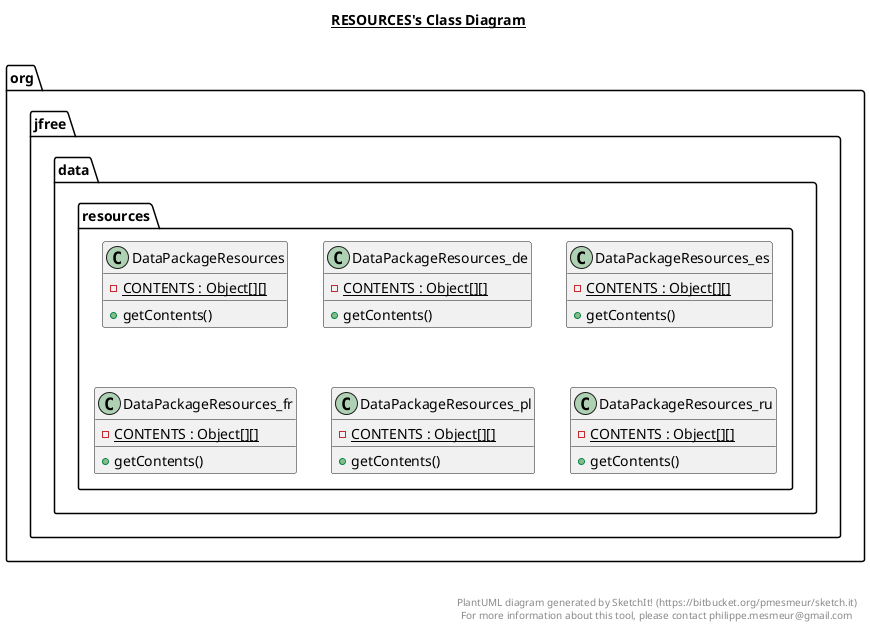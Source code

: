 @startuml

title __RESOURCES's Class Diagram__\n

  namespace org.jfree.data {
    namespace resources {
      class org.jfree.data.resources.DataPackageResources {
          {static} - CONTENTS : Object[][]
          + getContents()
      }
    }
  }
  

  namespace org.jfree.data {
    namespace resources {
      class org.jfree.data.resources.DataPackageResources_de {
          {static} - CONTENTS : Object[][]
          + getContents()
      }
    }
  }
  

  namespace org.jfree.data {
    namespace resources {
      class org.jfree.data.resources.DataPackageResources_es {
          {static} - CONTENTS : Object[][]
          + getContents()
      }
    }
  }
  

  namespace org.jfree.data {
    namespace resources {
      class org.jfree.data.resources.DataPackageResources_fr {
          {static} - CONTENTS : Object[][]
          + getContents()
      }
    }
  }
  

  namespace org.jfree.data {
    namespace resources {
      class org.jfree.data.resources.DataPackageResources_pl {
          {static} - CONTENTS : Object[][]
          + getContents()
      }
    }
  }
  

  namespace org.jfree.data {
    namespace resources {
      class org.jfree.data.resources.DataPackageResources_ru {
          {static} - CONTENTS : Object[][]
          + getContents()
      }
    }
  }
  



right footer


PlantUML diagram generated by SketchIt! (https://bitbucket.org/pmesmeur/sketch.it)
For more information about this tool, please contact philippe.mesmeur@gmail.com
endfooter

@enduml
